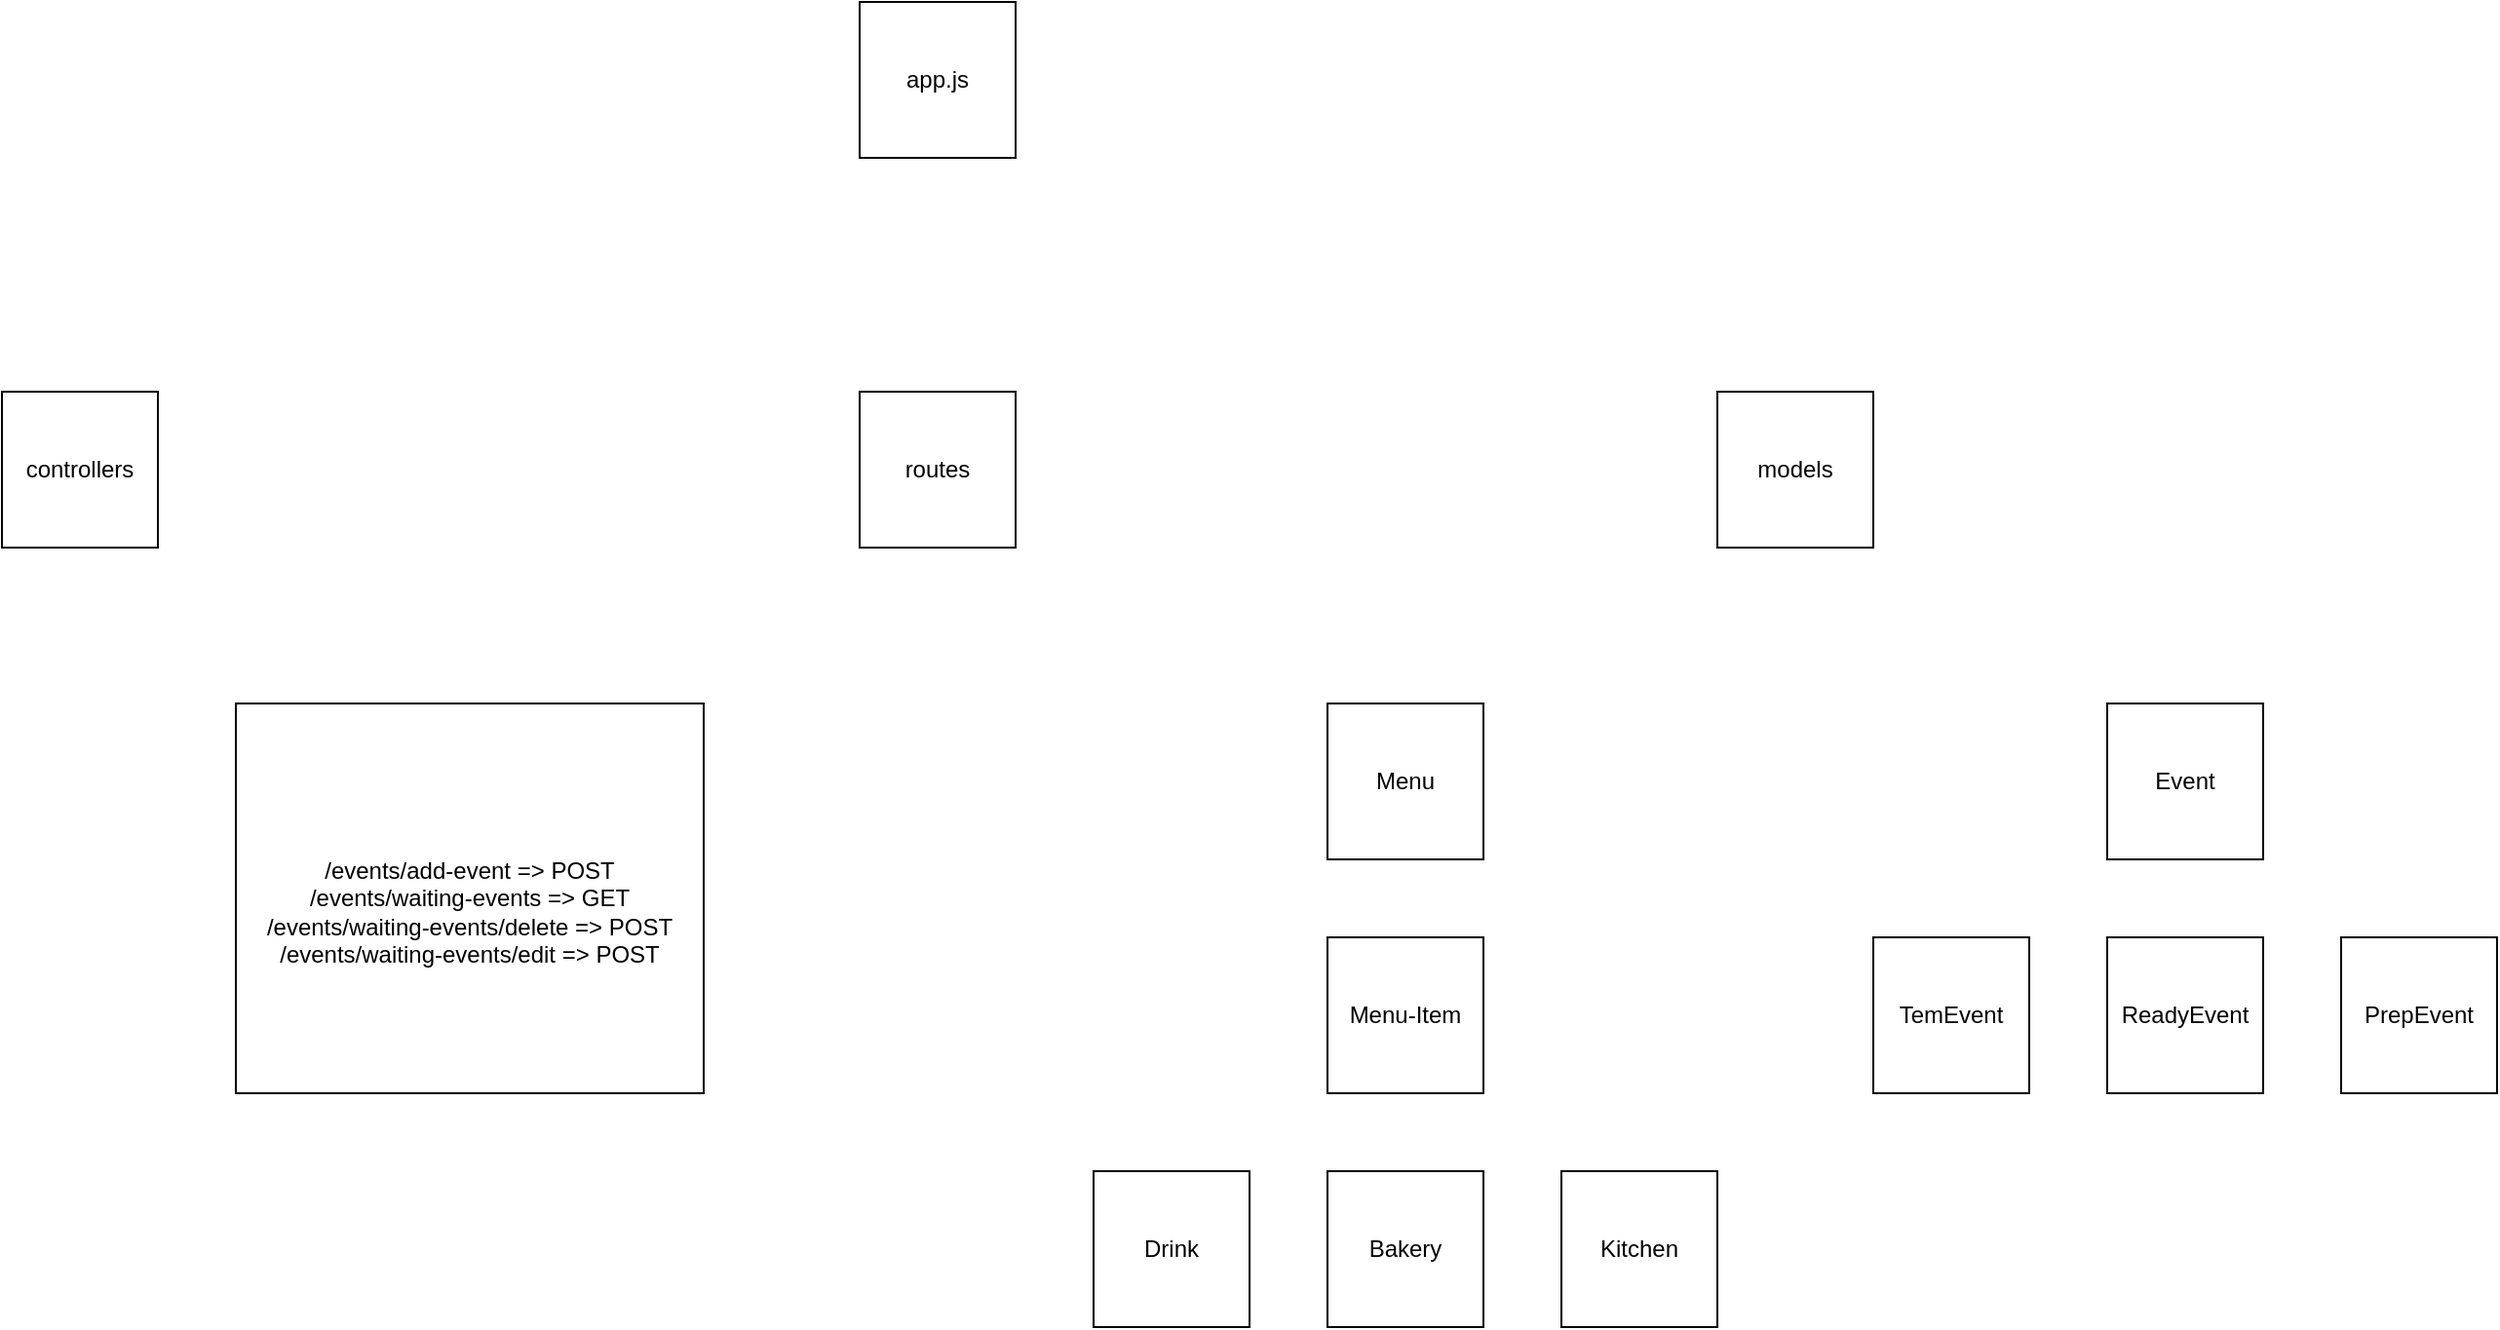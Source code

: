 <mxfile version="15.4.0" type="device"><diagram id="GjwDGLxLDn8IbtouP59V" name="Page-1"><mxGraphModel dx="1851" dy="585" grid="1" gridSize="10" guides="1" tooltips="1" connect="1" arrows="1" fold="1" page="1" pageScale="1" pageWidth="827" pageHeight="1169" math="0" shadow="0"><root><mxCell id="0"/><mxCell id="1" parent="0"/><mxCell id="gtp42LBhuB-Gtlqh-j7P-1" value="app.js" style="whiteSpace=wrap;html=1;aspect=fixed;" vertex="1" parent="1"><mxGeometry x="360" y="40" width="80" height="80" as="geometry"/></mxCell><mxCell id="gtp42LBhuB-Gtlqh-j7P-2" value="controllers" style="whiteSpace=wrap;html=1;aspect=fixed;" vertex="1" parent="1"><mxGeometry x="-80" y="240" width="80" height="80" as="geometry"/></mxCell><mxCell id="gtp42LBhuB-Gtlqh-j7P-3" value="routes" style="whiteSpace=wrap;html=1;aspect=fixed;" vertex="1" parent="1"><mxGeometry x="360" y="240" width="80" height="80" as="geometry"/></mxCell><mxCell id="gtp42LBhuB-Gtlqh-j7P-4" value="models" style="whiteSpace=wrap;html=1;aspect=fixed;" vertex="1" parent="1"><mxGeometry x="800" y="240" width="80" height="80" as="geometry"/></mxCell><mxCell id="gtp42LBhuB-Gtlqh-j7P-6" value="&lt;br&gt;/events/add-event =&amp;gt; POST&lt;br&gt;/events/waiting-events =&amp;gt; GET&lt;br&gt;/events/waiting-events/delete =&amp;gt; POST&lt;br&gt;/events/waiting-events/edit =&amp;gt; POST" style="rounded=0;whiteSpace=wrap;html=1;" vertex="1" parent="1"><mxGeometry x="40" y="400" width="240" height="200" as="geometry"/></mxCell><mxCell id="gtp42LBhuB-Gtlqh-j7P-7" value="Menu" style="whiteSpace=wrap;html=1;aspect=fixed;" vertex="1" parent="1"><mxGeometry x="600" y="400" width="80" height="80" as="geometry"/></mxCell><mxCell id="gtp42LBhuB-Gtlqh-j7P-8" value="Menu-Item" style="whiteSpace=wrap;html=1;aspect=fixed;" vertex="1" parent="1"><mxGeometry x="600" y="520" width="80" height="80" as="geometry"/></mxCell><mxCell id="gtp42LBhuB-Gtlqh-j7P-9" value="TemEvent" style="whiteSpace=wrap;html=1;aspect=fixed;" vertex="1" parent="1"><mxGeometry x="880" y="520" width="80" height="80" as="geometry"/></mxCell><mxCell id="gtp42LBhuB-Gtlqh-j7P-10" value="Event" style="whiteSpace=wrap;html=1;aspect=fixed;" vertex="1" parent="1"><mxGeometry x="1000" y="400" width="80" height="80" as="geometry"/></mxCell><mxCell id="gtp42LBhuB-Gtlqh-j7P-11" value="ReadyEvent" style="whiteSpace=wrap;html=1;aspect=fixed;" vertex="1" parent="1"><mxGeometry x="1000" y="520" width="80" height="80" as="geometry"/></mxCell><mxCell id="gtp42LBhuB-Gtlqh-j7P-12" value="PrepEvent" style="whiteSpace=wrap;html=1;aspect=fixed;" vertex="1" parent="1"><mxGeometry x="1120" y="520" width="80" height="80" as="geometry"/></mxCell><mxCell id="gtp42LBhuB-Gtlqh-j7P-13" value="Drink" style="whiteSpace=wrap;html=1;aspect=fixed;" vertex="1" parent="1"><mxGeometry x="480" y="640" width="80" height="80" as="geometry"/></mxCell><mxCell id="gtp42LBhuB-Gtlqh-j7P-14" value="Bakery" style="whiteSpace=wrap;html=1;aspect=fixed;" vertex="1" parent="1"><mxGeometry x="600" y="640" width="80" height="80" as="geometry"/></mxCell><mxCell id="gtp42LBhuB-Gtlqh-j7P-15" value="Kitchen" style="whiteSpace=wrap;html=1;aspect=fixed;" vertex="1" parent="1"><mxGeometry x="720" y="640" width="80" height="80" as="geometry"/></mxCell></root></mxGraphModel></diagram></mxfile>